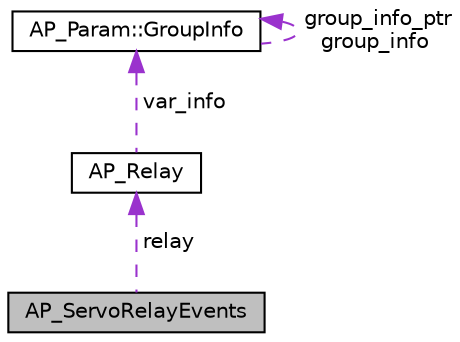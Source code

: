 digraph "AP_ServoRelayEvents"
{
 // INTERACTIVE_SVG=YES
  edge [fontname="Helvetica",fontsize="10",labelfontname="Helvetica",labelfontsize="10"];
  node [fontname="Helvetica",fontsize="10",shape=record];
  Node1 [label="AP_ServoRelayEvents",height=0.2,width=0.4,color="black", fillcolor="grey75", style="filled", fontcolor="black"];
  Node2 -> Node1 [dir="back",color="darkorchid3",fontsize="10",style="dashed",label=" relay" ,fontname="Helvetica"];
  Node2 [label="AP_Relay",height=0.2,width=0.4,color="black", fillcolor="white", style="filled",URL="$classAP__Relay.html",tooltip="Class to manage the APM relay. "];
  Node3 -> Node2 [dir="back",color="darkorchid3",fontsize="10",style="dashed",label=" var_info" ,fontname="Helvetica"];
  Node3 [label="AP_Param::GroupInfo",height=0.2,width=0.4,color="black", fillcolor="white", style="filled",URL="$structAP__Param_1_1GroupInfo.html"];
  Node3 -> Node3 [dir="back",color="darkorchid3",fontsize="10",style="dashed",label=" group_info_ptr\ngroup_info" ,fontname="Helvetica"];
}
